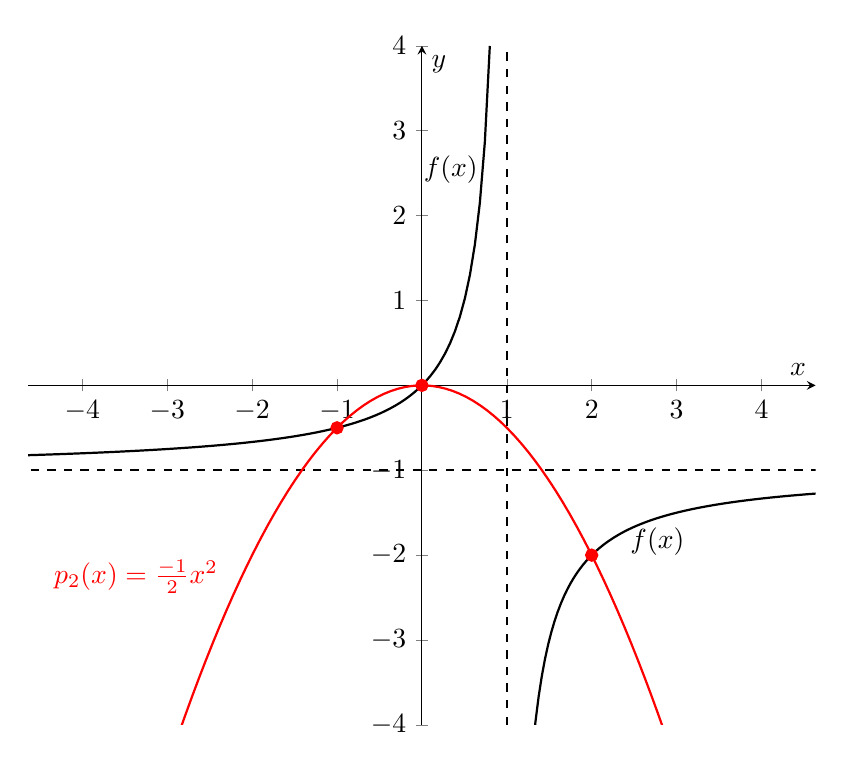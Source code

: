 \begin{tikzpicture}
\begin{axis}[
axis y line=center,
axis x line=middle,
scale only axis,
axis equal,
xmax=3,xmin=-3,
ymin=-4,ymax=4,
xlabel=$x$,ylabel=$y$,
width=10cm,
samples=100,
anchor=center,
]
\addplot[thick,domain=-5:0.8,mark=none]{x/(1-x)} node[xshift=-0.5cm,pos=0.8, right, label={$f(x)$}] {};
\addplot[thick,domain=1.3:5,mark=none]{x/(1-x)} node[yshift=-0.6cm,pos=0.6, below, label={$f(x)$}] {};
;
\addplot[thick,mark=none,dashed] coordinates {(1, -4) (1, 4)};
\addplot[thick,mark=none,dashed] {-1};
\addplot[thick,domain=-4:4,red,mark=none] {-(x^2)/2} node[xshift=-1cm,pos=0.3, left, label={$p_2(x) = {-1 \over 2} x^2$}]{};
\addplot[thick,red,only marks] coordinates {(-1,-1/2) (0,0) (2,-2)};
\end{axis}
\end{tikzpicture}
